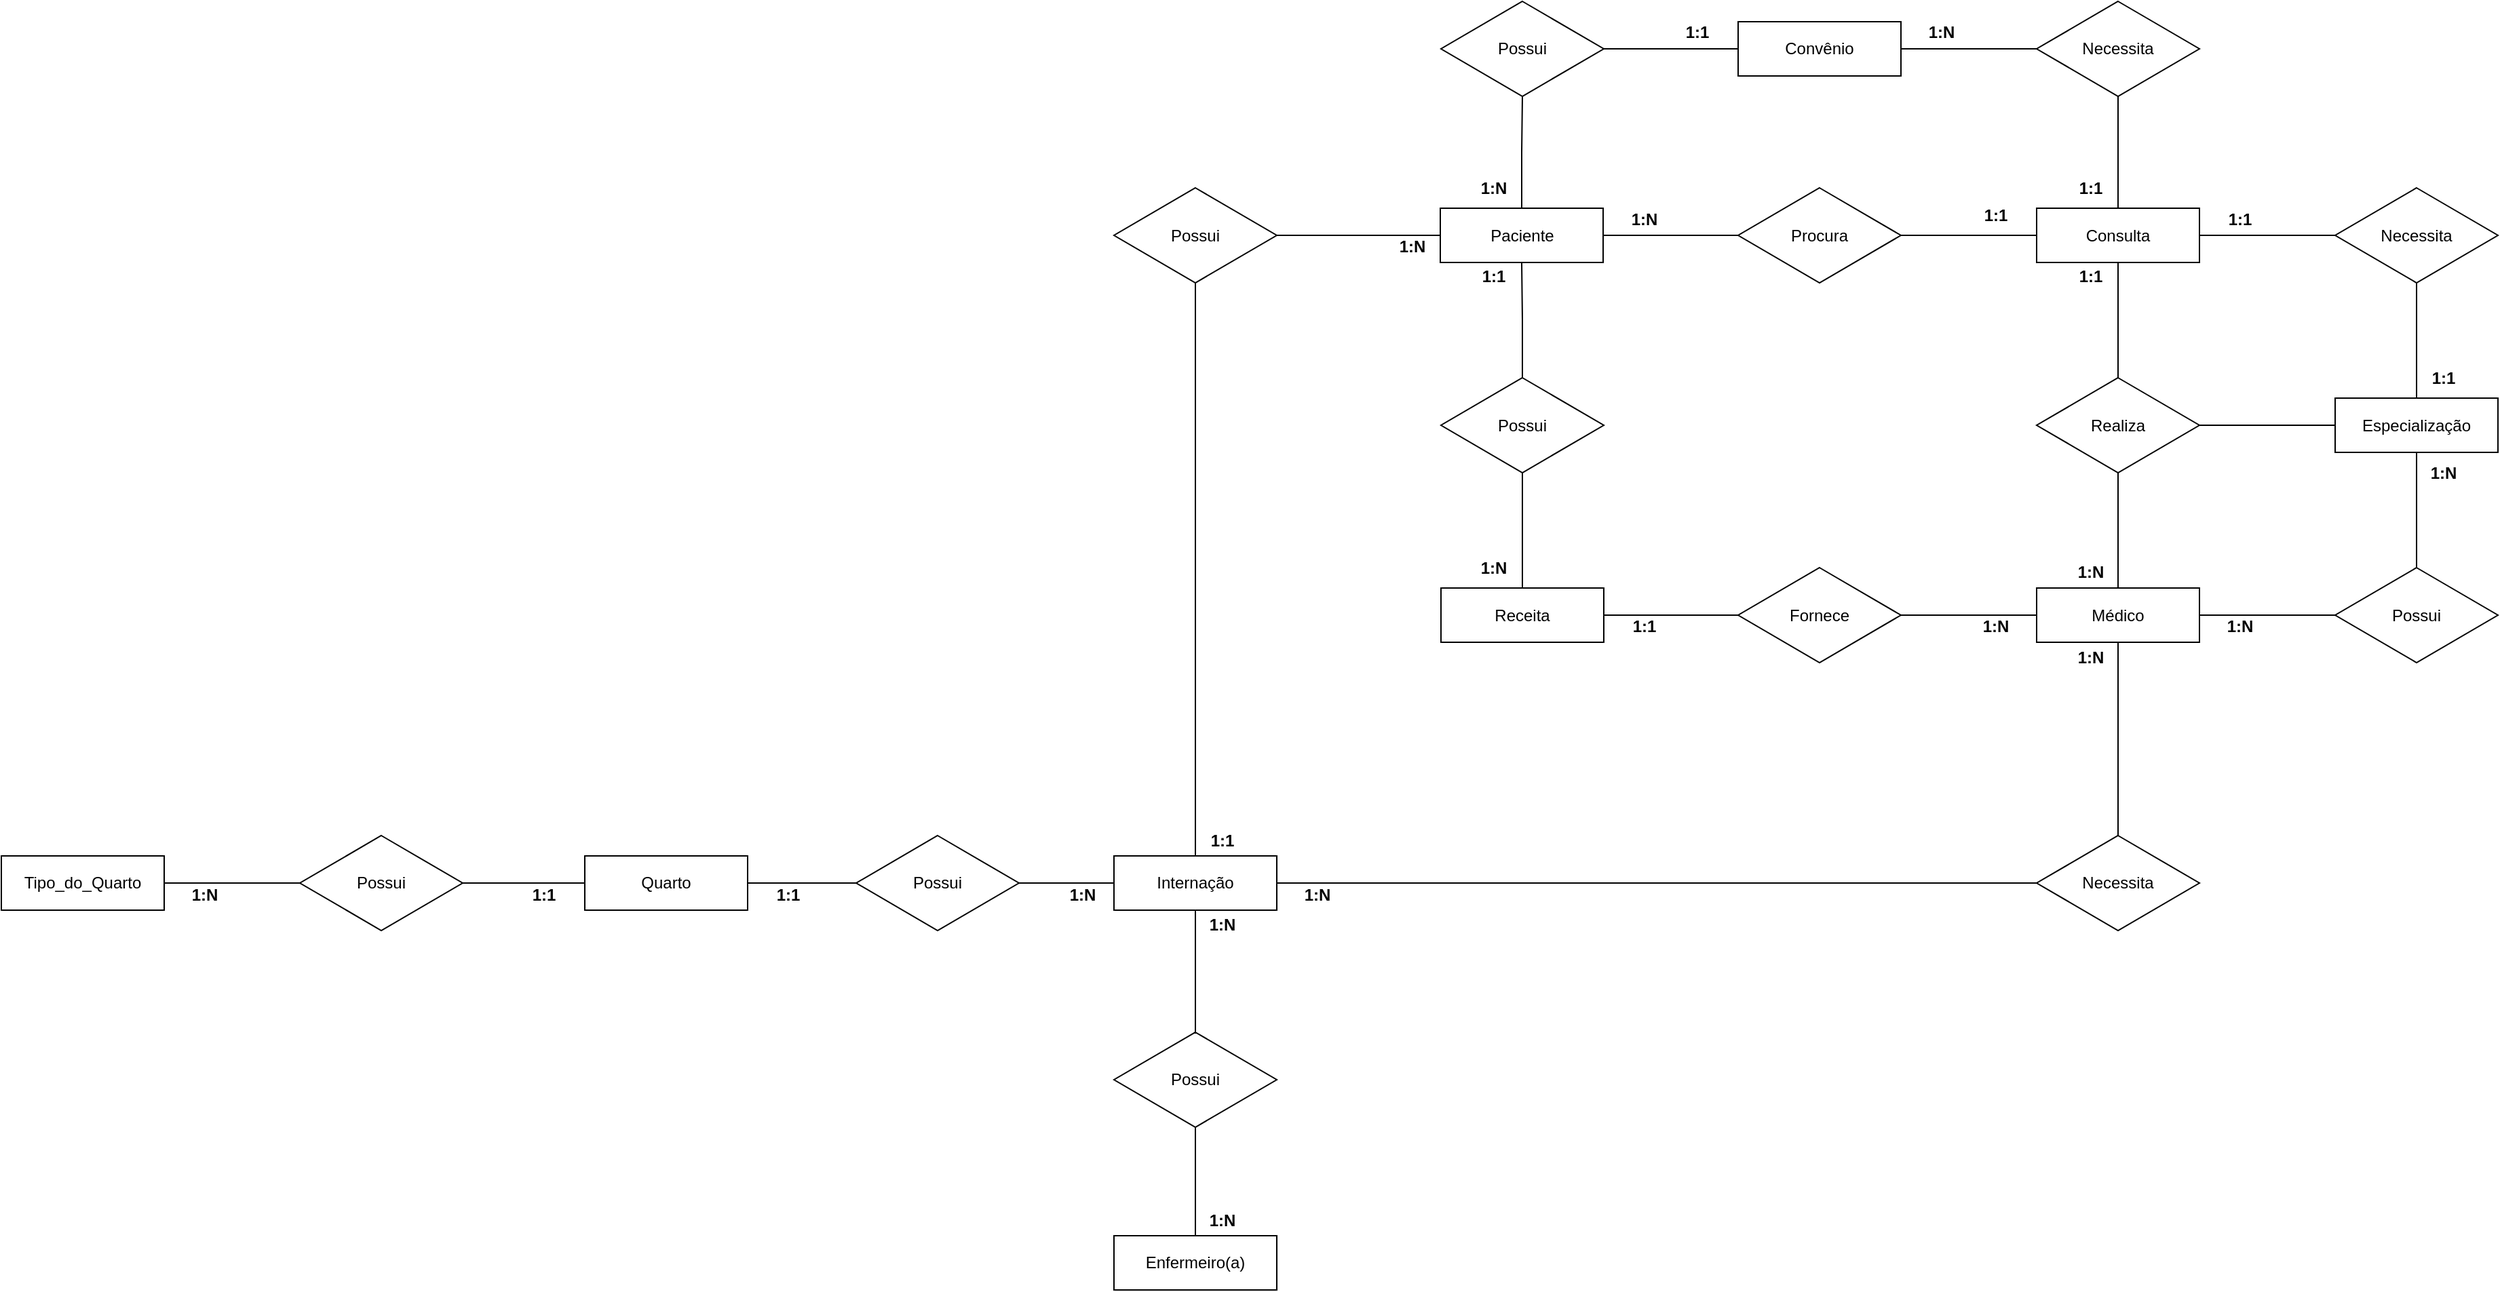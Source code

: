 <mxfile version="24.4.8" type="device">
  <diagram id="C5RBs43oDa-KdzZeNtuy" name="Page-1">
    <mxGraphModel dx="3368" dy="1093" grid="1" gridSize="10" guides="1" tooltips="1" connect="1" arrows="0" fold="1" page="1" pageScale="1" pageWidth="827" pageHeight="1169" math="0" shadow="0">
      <root>
        <mxCell id="WIyWlLk6GJQsqaUBKTNV-0" />
        <mxCell id="WIyWlLk6GJQsqaUBKTNV-1" parent="WIyWlLk6GJQsqaUBKTNV-0" />
        <mxCell id="s0CD7jwfxF-7KGbpr1Eo-34" style="edgeStyle=orthogonalEdgeStyle;rounded=0;orthogonalLoop=1;jettySize=auto;html=1;exitX=0;exitY=0.5;exitDx=0;exitDy=0;entryX=1;entryY=0.5;entryDx=0;entryDy=0;endArrow=none;endFill=0;" edge="1" parent="WIyWlLk6GJQsqaUBKTNV-1" source="s0CD7jwfxF-7KGbpr1Eo-0" target="s0CD7jwfxF-7KGbpr1Eo-7">
          <mxGeometry relative="1" as="geometry" />
        </mxCell>
        <mxCell id="s0CD7jwfxF-7KGbpr1Eo-36" style="edgeStyle=orthogonalEdgeStyle;rounded=0;orthogonalLoop=1;jettySize=auto;html=1;exitX=0.5;exitY=1;exitDx=0;exitDy=0;entryX=0.5;entryY=0;entryDx=0;entryDy=0;endArrow=none;endFill=0;" edge="1" parent="WIyWlLk6GJQsqaUBKTNV-1" source="s0CD7jwfxF-7KGbpr1Eo-0" target="s0CD7jwfxF-7KGbpr1Eo-1">
          <mxGeometry relative="1" as="geometry" />
        </mxCell>
        <mxCell id="s0CD7jwfxF-7KGbpr1Eo-0" value="Consulta" style="rounded=0;whiteSpace=wrap;html=1;" vertex="1" parent="WIyWlLk6GJQsqaUBKTNV-1">
          <mxGeometry x="1560" y="522.5" width="120" height="40" as="geometry" />
        </mxCell>
        <mxCell id="s0CD7jwfxF-7KGbpr1Eo-24" style="edgeStyle=orthogonalEdgeStyle;rounded=0;orthogonalLoop=1;jettySize=auto;html=1;exitX=1;exitY=0.5;exitDx=0;exitDy=0;entryX=0;entryY=0.5;entryDx=0;entryDy=0;endArrow=none;endFill=0;" edge="1" parent="WIyWlLk6GJQsqaUBKTNV-1" source="s0CD7jwfxF-7KGbpr1Eo-1" target="s0CD7jwfxF-7KGbpr1Eo-10">
          <mxGeometry relative="1" as="geometry" />
        </mxCell>
        <mxCell id="s0CD7jwfxF-7KGbpr1Eo-37" style="edgeStyle=orthogonalEdgeStyle;rounded=0;orthogonalLoop=1;jettySize=auto;html=1;exitX=0.5;exitY=1;exitDx=0;exitDy=0;entryX=0.5;entryY=0;entryDx=0;entryDy=0;endArrow=none;endFill=0;" edge="1" parent="WIyWlLk6GJQsqaUBKTNV-1" source="s0CD7jwfxF-7KGbpr1Eo-1" target="s0CD7jwfxF-7KGbpr1Eo-8">
          <mxGeometry relative="1" as="geometry" />
        </mxCell>
        <mxCell id="s0CD7jwfxF-7KGbpr1Eo-1" value="Realiza" style="rhombus;whiteSpace=wrap;html=1;" vertex="1" parent="WIyWlLk6GJQsqaUBKTNV-1">
          <mxGeometry x="1560" y="647.5" width="120" height="70" as="geometry" />
        </mxCell>
        <mxCell id="s0CD7jwfxF-7KGbpr1Eo-29" style="edgeStyle=orthogonalEdgeStyle;rounded=0;orthogonalLoop=1;jettySize=auto;html=1;exitX=0.5;exitY=0;exitDx=0;exitDy=0;entryX=0.5;entryY=1;entryDx=0;entryDy=0;endArrow=none;endFill=0;" edge="1" parent="WIyWlLk6GJQsqaUBKTNV-1" source="s0CD7jwfxF-7KGbpr1Eo-2" target="s0CD7jwfxF-7KGbpr1Eo-5">
          <mxGeometry relative="1" as="geometry" />
        </mxCell>
        <mxCell id="s0CD7jwfxF-7KGbpr1Eo-2" value="Paciente" style="rounded=0;whiteSpace=wrap;html=1;" vertex="1" parent="WIyWlLk6GJQsqaUBKTNV-1">
          <mxGeometry x="1120.5" y="522.5" width="120" height="40" as="geometry" />
        </mxCell>
        <mxCell id="s0CD7jwfxF-7KGbpr1Eo-31" style="edgeStyle=orthogonalEdgeStyle;rounded=0;orthogonalLoop=1;jettySize=auto;html=1;exitX=1;exitY=0.5;exitDx=0;exitDy=0;entryX=0;entryY=0.5;entryDx=0;entryDy=0;endArrow=none;endFill=0;" edge="1" parent="WIyWlLk6GJQsqaUBKTNV-1" source="s0CD7jwfxF-7KGbpr1Eo-4" target="s0CD7jwfxF-7KGbpr1Eo-14">
          <mxGeometry relative="1" as="geometry" />
        </mxCell>
        <mxCell id="s0CD7jwfxF-7KGbpr1Eo-4" value="Convênio" style="rounded=0;whiteSpace=wrap;html=1;" vertex="1" parent="WIyWlLk6GJQsqaUBKTNV-1">
          <mxGeometry x="1340" y="385" width="120" height="40" as="geometry" />
        </mxCell>
        <mxCell id="s0CD7jwfxF-7KGbpr1Eo-30" style="edgeStyle=orthogonalEdgeStyle;rounded=0;orthogonalLoop=1;jettySize=auto;html=1;exitX=1;exitY=0.5;exitDx=0;exitDy=0;entryX=0;entryY=0.5;entryDx=0;entryDy=0;endArrow=none;endFill=0;" edge="1" parent="WIyWlLk6GJQsqaUBKTNV-1" source="s0CD7jwfxF-7KGbpr1Eo-5" target="s0CD7jwfxF-7KGbpr1Eo-4">
          <mxGeometry relative="1" as="geometry" />
        </mxCell>
        <mxCell id="s0CD7jwfxF-7KGbpr1Eo-5" value="Possui" style="rhombus;whiteSpace=wrap;html=1;" vertex="1" parent="WIyWlLk6GJQsqaUBKTNV-1">
          <mxGeometry x="1121" y="370" width="120" height="70" as="geometry" />
        </mxCell>
        <mxCell id="s0CD7jwfxF-7KGbpr1Eo-27" style="edgeStyle=orthogonalEdgeStyle;rounded=0;orthogonalLoop=1;jettySize=auto;html=1;exitX=0.5;exitY=0;exitDx=0;exitDy=0;entryX=0.5;entryY=1;entryDx=0;entryDy=0;endArrow=none;endFill=0;" edge="1" parent="WIyWlLk6GJQsqaUBKTNV-1" source="s0CD7jwfxF-7KGbpr1Eo-6" target="s0CD7jwfxF-7KGbpr1Eo-9">
          <mxGeometry relative="1" as="geometry" />
        </mxCell>
        <mxCell id="s0CD7jwfxF-7KGbpr1Eo-6" value="Receita" style="rounded=0;whiteSpace=wrap;html=1;" vertex="1" parent="WIyWlLk6GJQsqaUBKTNV-1">
          <mxGeometry x="1121" y="802.5" width="120" height="40" as="geometry" />
        </mxCell>
        <mxCell id="s0CD7jwfxF-7KGbpr1Eo-35" style="edgeStyle=orthogonalEdgeStyle;rounded=0;orthogonalLoop=1;jettySize=auto;html=1;exitX=0;exitY=0.5;exitDx=0;exitDy=0;entryX=1;entryY=0.5;entryDx=0;entryDy=0;endArrow=none;endFill=0;" edge="1" parent="WIyWlLk6GJQsqaUBKTNV-1" source="s0CD7jwfxF-7KGbpr1Eo-7" target="s0CD7jwfxF-7KGbpr1Eo-2">
          <mxGeometry relative="1" as="geometry" />
        </mxCell>
        <mxCell id="s0CD7jwfxF-7KGbpr1Eo-7" value="Procura" style="rhombus;whiteSpace=wrap;html=1;" vertex="1" parent="WIyWlLk6GJQsqaUBKTNV-1">
          <mxGeometry x="1340" y="507.5" width="120" height="70" as="geometry" />
        </mxCell>
        <mxCell id="s0CD7jwfxF-7KGbpr1Eo-23" style="edgeStyle=orthogonalEdgeStyle;rounded=0;orthogonalLoop=1;jettySize=auto;html=1;exitX=1;exitY=0.5;exitDx=0;exitDy=0;endArrow=none;endFill=0;" edge="1" parent="WIyWlLk6GJQsqaUBKTNV-1" source="s0CD7jwfxF-7KGbpr1Eo-8" target="s0CD7jwfxF-7KGbpr1Eo-11">
          <mxGeometry relative="1" as="geometry" />
        </mxCell>
        <mxCell id="s0CD7jwfxF-7KGbpr1Eo-8" value="Médico" style="rounded=0;whiteSpace=wrap;html=1;" vertex="1" parent="WIyWlLk6GJQsqaUBKTNV-1">
          <mxGeometry x="1560" y="802.5" width="120" height="40" as="geometry" />
        </mxCell>
        <mxCell id="s0CD7jwfxF-7KGbpr1Eo-28" style="edgeStyle=orthogonalEdgeStyle;rounded=0;orthogonalLoop=1;jettySize=auto;html=1;exitX=0.5;exitY=0;exitDx=0;exitDy=0;entryX=0.5;entryY=1;entryDx=0;entryDy=0;endArrow=none;endFill=0;" edge="1" parent="WIyWlLk6GJQsqaUBKTNV-1" source="s0CD7jwfxF-7KGbpr1Eo-9" target="s0CD7jwfxF-7KGbpr1Eo-2">
          <mxGeometry relative="1" as="geometry" />
        </mxCell>
        <mxCell id="s0CD7jwfxF-7KGbpr1Eo-9" value="Possui" style="rhombus;whiteSpace=wrap;html=1;" vertex="1" parent="WIyWlLk6GJQsqaUBKTNV-1">
          <mxGeometry x="1121" y="647.5" width="120" height="70" as="geometry" />
        </mxCell>
        <mxCell id="s0CD7jwfxF-7KGbpr1Eo-38" style="edgeStyle=orthogonalEdgeStyle;rounded=0;orthogonalLoop=1;jettySize=auto;html=1;exitX=0.5;exitY=1;exitDx=0;exitDy=0;endArrow=none;endFill=0;" edge="1" parent="WIyWlLk6GJQsqaUBKTNV-1" source="s0CD7jwfxF-7KGbpr1Eo-10" target="s0CD7jwfxF-7KGbpr1Eo-11">
          <mxGeometry relative="1" as="geometry" />
        </mxCell>
        <mxCell id="s0CD7jwfxF-7KGbpr1Eo-10" value="Especialização" style="rounded=0;whiteSpace=wrap;html=1;" vertex="1" parent="WIyWlLk6GJQsqaUBKTNV-1">
          <mxGeometry x="1780" y="662.5" width="120" height="40" as="geometry" />
        </mxCell>
        <mxCell id="s0CD7jwfxF-7KGbpr1Eo-11" value="Possui" style="rhombus;whiteSpace=wrap;html=1;" vertex="1" parent="WIyWlLk6GJQsqaUBKTNV-1">
          <mxGeometry x="1780" y="787.5" width="120" height="70" as="geometry" />
        </mxCell>
        <mxCell id="s0CD7jwfxF-7KGbpr1Eo-12" value="Fornece" style="rhombus;whiteSpace=wrap;html=1;" vertex="1" parent="WIyWlLk6GJQsqaUBKTNV-1">
          <mxGeometry x="1340" y="787.5" width="120" height="70" as="geometry" />
        </mxCell>
        <mxCell id="s0CD7jwfxF-7KGbpr1Eo-39" style="edgeStyle=orthogonalEdgeStyle;rounded=0;orthogonalLoop=1;jettySize=auto;html=1;exitX=0.5;exitY=1;exitDx=0;exitDy=0;entryX=0.5;entryY=0;entryDx=0;entryDy=0;endArrow=none;endFill=0;" edge="1" parent="WIyWlLk6GJQsqaUBKTNV-1" source="s0CD7jwfxF-7KGbpr1Eo-13" target="s0CD7jwfxF-7KGbpr1Eo-10">
          <mxGeometry relative="1" as="geometry" />
        </mxCell>
        <mxCell id="s0CD7jwfxF-7KGbpr1Eo-40" style="edgeStyle=orthogonalEdgeStyle;rounded=0;orthogonalLoop=1;jettySize=auto;html=1;exitX=0;exitY=0.5;exitDx=0;exitDy=0;entryX=1;entryY=0.5;entryDx=0;entryDy=0;endArrow=none;endFill=0;" edge="1" parent="WIyWlLk6GJQsqaUBKTNV-1" source="s0CD7jwfxF-7KGbpr1Eo-13" target="s0CD7jwfxF-7KGbpr1Eo-0">
          <mxGeometry relative="1" as="geometry" />
        </mxCell>
        <mxCell id="s0CD7jwfxF-7KGbpr1Eo-13" value="Necessita" style="rhombus;whiteSpace=wrap;html=1;" vertex="1" parent="WIyWlLk6GJQsqaUBKTNV-1">
          <mxGeometry x="1780" y="507.5" width="120" height="70" as="geometry" />
        </mxCell>
        <mxCell id="s0CD7jwfxF-7KGbpr1Eo-32" style="edgeStyle=orthogonalEdgeStyle;rounded=0;orthogonalLoop=1;jettySize=auto;html=1;exitX=0.5;exitY=1;exitDx=0;exitDy=0;entryX=0.5;entryY=0;entryDx=0;entryDy=0;endArrow=none;endFill=0;" edge="1" parent="WIyWlLk6GJQsqaUBKTNV-1" source="s0CD7jwfxF-7KGbpr1Eo-14" target="s0CD7jwfxF-7KGbpr1Eo-0">
          <mxGeometry relative="1" as="geometry" />
        </mxCell>
        <mxCell id="s0CD7jwfxF-7KGbpr1Eo-14" value="Necessita" style="rhombus;whiteSpace=wrap;html=1;" vertex="1" parent="WIyWlLk6GJQsqaUBKTNV-1">
          <mxGeometry x="1560" y="370" width="120" height="70" as="geometry" />
        </mxCell>
        <mxCell id="s0CD7jwfxF-7KGbpr1Eo-15" value="" style="endArrow=none;html=1;rounded=0;exitX=1;exitY=0.5;exitDx=0;exitDy=0;entryX=0;entryY=0.5;entryDx=0;entryDy=0;" edge="1" parent="WIyWlLk6GJQsqaUBKTNV-1" source="s0CD7jwfxF-7KGbpr1Eo-6" target="s0CD7jwfxF-7KGbpr1Eo-12">
          <mxGeometry width="50" height="50" relative="1" as="geometry">
            <mxPoint x="1155.5" y="1040" as="sourcePoint" />
            <mxPoint x="1205.5" y="990" as="targetPoint" />
          </mxGeometry>
        </mxCell>
        <mxCell id="s0CD7jwfxF-7KGbpr1Eo-16" value="" style="endArrow=none;html=1;rounded=0;entryX=1;entryY=0.5;entryDx=0;entryDy=0;exitX=0;exitY=0.5;exitDx=0;exitDy=0;" edge="1" parent="WIyWlLk6GJQsqaUBKTNV-1" source="s0CD7jwfxF-7KGbpr1Eo-8" target="s0CD7jwfxF-7KGbpr1Eo-12">
          <mxGeometry width="50" height="50" relative="1" as="geometry">
            <mxPoint x="1165.5" y="1050" as="sourcePoint" />
            <mxPoint x="1215.5" y="1000" as="targetPoint" />
          </mxGeometry>
        </mxCell>
        <mxCell id="s0CD7jwfxF-7KGbpr1Eo-41" value="1:1" style="text;html=1;align=center;verticalAlign=middle;whiteSpace=wrap;rounded=0;fontStyle=1" vertex="1" parent="WIyWlLk6GJQsqaUBKTNV-1">
          <mxGeometry x="1500" y="512.5" width="60" height="30" as="geometry" />
        </mxCell>
        <mxCell id="s0CD7jwfxF-7KGbpr1Eo-42" value="1:N" style="text;html=1;align=center;verticalAlign=middle;whiteSpace=wrap;rounded=0;fontStyle=1" vertex="1" parent="WIyWlLk6GJQsqaUBKTNV-1">
          <mxGeometry x="1830" y="702.5" width="60" height="30" as="geometry" />
        </mxCell>
        <mxCell id="s0CD7jwfxF-7KGbpr1Eo-43" value="1:N" style="text;html=1;align=center;verticalAlign=middle;whiteSpace=wrap;rounded=0;fontStyle=1" vertex="1" parent="WIyWlLk6GJQsqaUBKTNV-1">
          <mxGeometry x="1680" y="820" width="60" height="22.5" as="geometry" />
        </mxCell>
        <mxCell id="s0CD7jwfxF-7KGbpr1Eo-44" value="1:1" style="text;html=1;align=center;verticalAlign=middle;whiteSpace=wrap;rounded=0;fontStyle=1" vertex="1" parent="WIyWlLk6GJQsqaUBKTNV-1">
          <mxGeometry x="1830" y="632.5" width="60" height="30" as="geometry" />
        </mxCell>
        <mxCell id="s0CD7jwfxF-7KGbpr1Eo-45" value="1:1" style="text;html=1;align=center;verticalAlign=middle;whiteSpace=wrap;rounded=0;fontStyle=1" vertex="1" parent="WIyWlLk6GJQsqaUBKTNV-1">
          <mxGeometry x="1680" y="520" width="60" height="22.5" as="geometry" />
        </mxCell>
        <mxCell id="s0CD7jwfxF-7KGbpr1Eo-46" value="1:N" style="text;html=1;align=center;verticalAlign=middle;whiteSpace=wrap;rounded=0;fontStyle=1" vertex="1" parent="WIyWlLk6GJQsqaUBKTNV-1">
          <mxGeometry x="1500" y="820" width="60" height="22.5" as="geometry" />
        </mxCell>
        <mxCell id="s0CD7jwfxF-7KGbpr1Eo-47" value="1:1" style="text;html=1;align=center;verticalAlign=middle;whiteSpace=wrap;rounded=0;fontStyle=1" vertex="1" parent="WIyWlLk6GJQsqaUBKTNV-1">
          <mxGeometry x="1241" y="816.25" width="60" height="30" as="geometry" />
        </mxCell>
        <mxCell id="s0CD7jwfxF-7KGbpr1Eo-48" value="1:N" style="text;html=1;align=center;verticalAlign=middle;whiteSpace=wrap;rounded=0;fontStyle=1" vertex="1" parent="WIyWlLk6GJQsqaUBKTNV-1">
          <mxGeometry x="1130" y="772.5" width="60" height="30" as="geometry" />
        </mxCell>
        <mxCell id="s0CD7jwfxF-7KGbpr1Eo-49" value="1:N" style="text;html=1;align=center;verticalAlign=middle;whiteSpace=wrap;rounded=0;fontStyle=1" vertex="1" parent="WIyWlLk6GJQsqaUBKTNV-1">
          <mxGeometry x="1570" y="780" width="60" height="22.5" as="geometry" />
        </mxCell>
        <mxCell id="s0CD7jwfxF-7KGbpr1Eo-50" value="1:1" style="text;html=1;align=center;verticalAlign=middle;whiteSpace=wrap;rounded=0;fontStyle=1" vertex="1" parent="WIyWlLk6GJQsqaUBKTNV-1">
          <mxGeometry x="1570" y="562" width="60" height="22.5" as="geometry" />
        </mxCell>
        <mxCell id="s0CD7jwfxF-7KGbpr1Eo-51" value="1:1" style="text;html=1;align=center;verticalAlign=middle;whiteSpace=wrap;rounded=0;fontStyle=1" vertex="1" parent="WIyWlLk6GJQsqaUBKTNV-1">
          <mxGeometry x="1130" y="558.25" width="60" height="30" as="geometry" />
        </mxCell>
        <mxCell id="s0CD7jwfxF-7KGbpr1Eo-52" value="1:N" style="text;html=1;align=center;verticalAlign=middle;whiteSpace=wrap;rounded=0;fontStyle=1" vertex="1" parent="WIyWlLk6GJQsqaUBKTNV-1">
          <mxGeometry x="1241" y="516.25" width="60" height="30" as="geometry" />
        </mxCell>
        <mxCell id="s0CD7jwfxF-7KGbpr1Eo-53" value="1:1" style="text;html=1;align=center;verticalAlign=middle;whiteSpace=wrap;rounded=0;fontStyle=1" vertex="1" parent="WIyWlLk6GJQsqaUBKTNV-1">
          <mxGeometry x="1280" y="377.5" width="60" height="30" as="geometry" />
        </mxCell>
        <mxCell id="s0CD7jwfxF-7KGbpr1Eo-54" value="1:N" style="text;html=1;align=center;verticalAlign=middle;whiteSpace=wrap;rounded=0;fontStyle=1" vertex="1" parent="WIyWlLk6GJQsqaUBKTNV-1">
          <mxGeometry x="1130" y="492.5" width="60" height="30" as="geometry" />
        </mxCell>
        <mxCell id="s0CD7jwfxF-7KGbpr1Eo-55" value="1:1" style="text;html=1;align=center;verticalAlign=middle;whiteSpace=wrap;rounded=0;fontStyle=1" vertex="1" parent="WIyWlLk6GJQsqaUBKTNV-1">
          <mxGeometry x="1570" y="492.5" width="60" height="30" as="geometry" />
        </mxCell>
        <mxCell id="s0CD7jwfxF-7KGbpr1Eo-56" value="1:N" style="text;html=1;align=center;verticalAlign=middle;whiteSpace=wrap;rounded=0;fontStyle=1" vertex="1" parent="WIyWlLk6GJQsqaUBKTNV-1">
          <mxGeometry x="1460" y="377.5" width="60" height="30" as="geometry" />
        </mxCell>
        <mxCell id="s0CD7jwfxF-7KGbpr1Eo-62" style="edgeStyle=orthogonalEdgeStyle;rounded=0;orthogonalLoop=1;jettySize=auto;html=1;exitX=1;exitY=0.5;exitDx=0;exitDy=0;entryX=0;entryY=0.5;entryDx=0;entryDy=0;endArrow=none;endFill=0;" edge="1" parent="WIyWlLk6GJQsqaUBKTNV-1" source="s0CD7jwfxF-7KGbpr1Eo-57" target="s0CD7jwfxF-7KGbpr1Eo-58">
          <mxGeometry relative="1" as="geometry" />
        </mxCell>
        <mxCell id="s0CD7jwfxF-7KGbpr1Eo-67" style="edgeStyle=orthogonalEdgeStyle;rounded=0;orthogonalLoop=1;jettySize=auto;html=1;exitX=0.5;exitY=0;exitDx=0;exitDy=0;entryX=0.5;entryY=1;entryDx=0;entryDy=0;endArrow=none;endFill=0;" edge="1" parent="WIyWlLk6GJQsqaUBKTNV-1" source="s0CD7jwfxF-7KGbpr1Eo-57" target="s0CD7jwfxF-7KGbpr1Eo-59">
          <mxGeometry relative="1" as="geometry" />
        </mxCell>
        <mxCell id="s0CD7jwfxF-7KGbpr1Eo-81" style="edgeStyle=orthogonalEdgeStyle;rounded=0;orthogonalLoop=1;jettySize=auto;html=1;exitX=0.5;exitY=1;exitDx=0;exitDy=0;entryX=0.5;entryY=0;entryDx=0;entryDy=0;endArrow=none;endFill=0;" edge="1" parent="WIyWlLk6GJQsqaUBKTNV-1" source="s0CD7jwfxF-7KGbpr1Eo-57" target="s0CD7jwfxF-7KGbpr1Eo-76">
          <mxGeometry relative="1" as="geometry" />
        </mxCell>
        <mxCell id="s0CD7jwfxF-7KGbpr1Eo-57" value="Internação" style="rounded=0;whiteSpace=wrap;html=1;" vertex="1" parent="WIyWlLk6GJQsqaUBKTNV-1">
          <mxGeometry x="880" y="1000" width="120" height="40" as="geometry" />
        </mxCell>
        <mxCell id="s0CD7jwfxF-7KGbpr1Eo-63" style="edgeStyle=orthogonalEdgeStyle;rounded=0;orthogonalLoop=1;jettySize=auto;html=1;exitX=0.5;exitY=0;exitDx=0;exitDy=0;entryX=0.5;entryY=1;entryDx=0;entryDy=0;endArrow=none;endFill=0;" edge="1" parent="WIyWlLk6GJQsqaUBKTNV-1" source="s0CD7jwfxF-7KGbpr1Eo-58" target="s0CD7jwfxF-7KGbpr1Eo-8">
          <mxGeometry relative="1" as="geometry" />
        </mxCell>
        <mxCell id="s0CD7jwfxF-7KGbpr1Eo-58" value="Necessita" style="rhombus;whiteSpace=wrap;html=1;" vertex="1" parent="WIyWlLk6GJQsqaUBKTNV-1">
          <mxGeometry x="1560" y="985" width="120" height="70" as="geometry" />
        </mxCell>
        <mxCell id="s0CD7jwfxF-7KGbpr1Eo-68" style="edgeStyle=orthogonalEdgeStyle;rounded=0;orthogonalLoop=1;jettySize=auto;html=1;exitX=1;exitY=0.5;exitDx=0;exitDy=0;entryX=0;entryY=0.5;entryDx=0;entryDy=0;endArrow=none;endFill=0;" edge="1" parent="WIyWlLk6GJQsqaUBKTNV-1" source="s0CD7jwfxF-7KGbpr1Eo-59" target="s0CD7jwfxF-7KGbpr1Eo-2">
          <mxGeometry relative="1" as="geometry" />
        </mxCell>
        <mxCell id="s0CD7jwfxF-7KGbpr1Eo-59" value="Possui" style="rhombus;whiteSpace=wrap;html=1;" vertex="1" parent="WIyWlLk6GJQsqaUBKTNV-1">
          <mxGeometry x="880" y="507.5" width="120" height="70" as="geometry" />
        </mxCell>
        <mxCell id="s0CD7jwfxF-7KGbpr1Eo-64" value="1:N" style="text;html=1;align=center;verticalAlign=middle;whiteSpace=wrap;rounded=0;fontStyle=1" vertex="1" parent="WIyWlLk6GJQsqaUBKTNV-1">
          <mxGeometry x="1570" y="842.5" width="60" height="22.5" as="geometry" />
        </mxCell>
        <mxCell id="s0CD7jwfxF-7KGbpr1Eo-65" value="1:N" style="text;html=1;align=center;verticalAlign=middle;whiteSpace=wrap;rounded=0;fontStyle=1" vertex="1" parent="WIyWlLk6GJQsqaUBKTNV-1">
          <mxGeometry x="1000" y="1017.5" width="60" height="22.5" as="geometry" />
        </mxCell>
        <mxCell id="s0CD7jwfxF-7KGbpr1Eo-69" value="1:1" style="text;html=1;align=center;verticalAlign=middle;whiteSpace=wrap;rounded=0;fontStyle=1" vertex="1" parent="WIyWlLk6GJQsqaUBKTNV-1">
          <mxGeometry x="930" y="977.5" width="60" height="22.5" as="geometry" />
        </mxCell>
        <mxCell id="s0CD7jwfxF-7KGbpr1Eo-70" value="1:N" style="text;html=1;align=center;verticalAlign=middle;whiteSpace=wrap;rounded=0;fontStyle=1" vertex="1" parent="WIyWlLk6GJQsqaUBKTNV-1">
          <mxGeometry x="1070" y="540" width="60" height="22.5" as="geometry" />
        </mxCell>
        <mxCell id="s0CD7jwfxF-7KGbpr1Eo-79" style="edgeStyle=orthogonalEdgeStyle;rounded=0;orthogonalLoop=1;jettySize=auto;html=1;exitX=1;exitY=0.5;exitDx=0;exitDy=0;entryX=0;entryY=0.5;entryDx=0;entryDy=0;endArrow=none;endFill=0;" edge="1" parent="WIyWlLk6GJQsqaUBKTNV-1" source="s0CD7jwfxF-7KGbpr1Eo-71" target="s0CD7jwfxF-7KGbpr1Eo-74">
          <mxGeometry relative="1" as="geometry" />
        </mxCell>
        <mxCell id="s0CD7jwfxF-7KGbpr1Eo-71" value="Quarto" style="rounded=0;whiteSpace=wrap;html=1;" vertex="1" parent="WIyWlLk6GJQsqaUBKTNV-1">
          <mxGeometry x="490" y="1000" width="120" height="40" as="geometry" />
        </mxCell>
        <mxCell id="s0CD7jwfxF-7KGbpr1Eo-72" value="Enfermeiro(a)" style="rounded=0;whiteSpace=wrap;html=1;" vertex="1" parent="WIyWlLk6GJQsqaUBKTNV-1">
          <mxGeometry x="880" y="1280" width="120" height="40" as="geometry" />
        </mxCell>
        <mxCell id="s0CD7jwfxF-7KGbpr1Eo-77" style="edgeStyle=orthogonalEdgeStyle;rounded=0;orthogonalLoop=1;jettySize=auto;html=1;exitX=1;exitY=0.5;exitDx=0;exitDy=0;entryX=0;entryY=0.5;entryDx=0;entryDy=0;endArrow=none;endFill=0;" edge="1" parent="WIyWlLk6GJQsqaUBKTNV-1" source="s0CD7jwfxF-7KGbpr1Eo-73" target="s0CD7jwfxF-7KGbpr1Eo-75">
          <mxGeometry relative="1" as="geometry" />
        </mxCell>
        <mxCell id="s0CD7jwfxF-7KGbpr1Eo-73" value="Tipo_do_Quarto" style="rounded=0;whiteSpace=wrap;html=1;" vertex="1" parent="WIyWlLk6GJQsqaUBKTNV-1">
          <mxGeometry x="60" y="1000" width="120" height="40" as="geometry" />
        </mxCell>
        <mxCell id="s0CD7jwfxF-7KGbpr1Eo-80" style="edgeStyle=orthogonalEdgeStyle;rounded=0;orthogonalLoop=1;jettySize=auto;html=1;exitX=1;exitY=0.5;exitDx=0;exitDy=0;entryX=0;entryY=0.5;entryDx=0;entryDy=0;endArrow=none;endFill=0;" edge="1" parent="WIyWlLk6GJQsqaUBKTNV-1" source="s0CD7jwfxF-7KGbpr1Eo-74" target="s0CD7jwfxF-7KGbpr1Eo-57">
          <mxGeometry relative="1" as="geometry" />
        </mxCell>
        <mxCell id="s0CD7jwfxF-7KGbpr1Eo-74" value="Possui" style="rhombus;whiteSpace=wrap;html=1;" vertex="1" parent="WIyWlLk6GJQsqaUBKTNV-1">
          <mxGeometry x="690" y="985" width="120" height="70" as="geometry" />
        </mxCell>
        <mxCell id="s0CD7jwfxF-7KGbpr1Eo-78" style="edgeStyle=orthogonalEdgeStyle;rounded=0;orthogonalLoop=1;jettySize=auto;html=1;exitX=1;exitY=0.5;exitDx=0;exitDy=0;entryX=0;entryY=0.5;entryDx=0;entryDy=0;endArrow=none;endFill=0;" edge="1" parent="WIyWlLk6GJQsqaUBKTNV-1" source="s0CD7jwfxF-7KGbpr1Eo-75" target="s0CD7jwfxF-7KGbpr1Eo-71">
          <mxGeometry relative="1" as="geometry" />
        </mxCell>
        <mxCell id="s0CD7jwfxF-7KGbpr1Eo-75" value="Possui" style="rhombus;whiteSpace=wrap;html=1;" vertex="1" parent="WIyWlLk6GJQsqaUBKTNV-1">
          <mxGeometry x="280" y="985" width="120" height="70" as="geometry" />
        </mxCell>
        <mxCell id="s0CD7jwfxF-7KGbpr1Eo-82" style="edgeStyle=orthogonalEdgeStyle;rounded=0;orthogonalLoop=1;jettySize=auto;html=1;exitX=0.5;exitY=1;exitDx=0;exitDy=0;entryX=0.5;entryY=0;entryDx=0;entryDy=0;endArrow=none;endFill=0;" edge="1" parent="WIyWlLk6GJQsqaUBKTNV-1" source="s0CD7jwfxF-7KGbpr1Eo-76" target="s0CD7jwfxF-7KGbpr1Eo-72">
          <mxGeometry relative="1" as="geometry" />
        </mxCell>
        <mxCell id="s0CD7jwfxF-7KGbpr1Eo-76" value="Possui" style="rhombus;whiteSpace=wrap;html=1;" vertex="1" parent="WIyWlLk6GJQsqaUBKTNV-1">
          <mxGeometry x="880" y="1130" width="120" height="70" as="geometry" />
        </mxCell>
        <mxCell id="s0CD7jwfxF-7KGbpr1Eo-83" value="1:N" style="text;html=1;align=center;verticalAlign=middle;whiteSpace=wrap;rounded=0;fontStyle=1" vertex="1" parent="WIyWlLk6GJQsqaUBKTNV-1">
          <mxGeometry x="930" y="1257.5" width="60" height="22.5" as="geometry" />
        </mxCell>
        <mxCell id="s0CD7jwfxF-7KGbpr1Eo-84" value="1:N" style="text;html=1;align=center;verticalAlign=middle;whiteSpace=wrap;rounded=0;fontStyle=1" vertex="1" parent="WIyWlLk6GJQsqaUBKTNV-1">
          <mxGeometry x="930" y="1040" width="60" height="22.5" as="geometry" />
        </mxCell>
        <mxCell id="s0CD7jwfxF-7KGbpr1Eo-85" value="1:1" style="text;html=1;align=center;verticalAlign=middle;whiteSpace=wrap;rounded=0;fontStyle=1" vertex="1" parent="WIyWlLk6GJQsqaUBKTNV-1">
          <mxGeometry x="610" y="1017.5" width="60" height="22.5" as="geometry" />
        </mxCell>
        <mxCell id="s0CD7jwfxF-7KGbpr1Eo-86" value="1:N" style="text;html=1;align=center;verticalAlign=middle;whiteSpace=wrap;rounded=0;fontStyle=1" vertex="1" parent="WIyWlLk6GJQsqaUBKTNV-1">
          <mxGeometry x="827" y="1017.5" width="60" height="22.5" as="geometry" />
        </mxCell>
        <mxCell id="s0CD7jwfxF-7KGbpr1Eo-87" value="1:N" style="text;html=1;align=center;verticalAlign=middle;whiteSpace=wrap;rounded=0;fontStyle=1" vertex="1" parent="WIyWlLk6GJQsqaUBKTNV-1">
          <mxGeometry x="180" y="1017.5" width="60" height="22.5" as="geometry" />
        </mxCell>
        <mxCell id="s0CD7jwfxF-7KGbpr1Eo-88" value="1:1" style="text;html=1;align=center;verticalAlign=middle;whiteSpace=wrap;rounded=0;fontStyle=1" vertex="1" parent="WIyWlLk6GJQsqaUBKTNV-1">
          <mxGeometry x="430" y="1017.5" width="60" height="22.5" as="geometry" />
        </mxCell>
      </root>
    </mxGraphModel>
  </diagram>
</mxfile>
